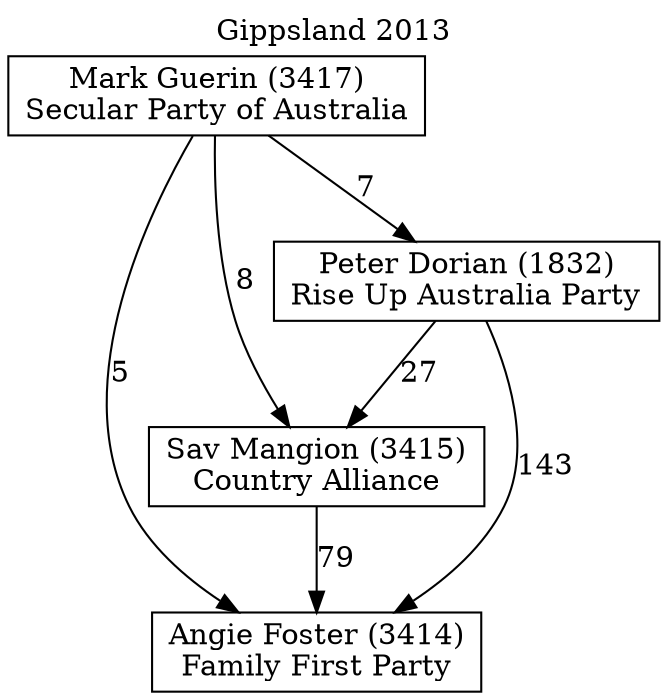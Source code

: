 // House preference flow
digraph "Angie Foster (3414)_Gippsland_2013" {
	graph [label="Gippsland 2013" labelloc=t mclimit=10]
	node [shape=box]
	"Angie Foster (3414)" [label="Angie Foster (3414)
Family First Party"]
	"Sav Mangion (3415)" [label="Sav Mangion (3415)
Country Alliance"]
	"Peter Dorian (1832)" [label="Peter Dorian (1832)
Rise Up Australia Party"]
	"Mark Guerin (3417)" [label="Mark Guerin (3417)
Secular Party of Australia"]
	"Sav Mangion (3415)" -> "Angie Foster (3414)" [label=79]
	"Peter Dorian (1832)" -> "Sav Mangion (3415)" [label=27]
	"Mark Guerin (3417)" -> "Peter Dorian (1832)" [label=7]
	"Peter Dorian (1832)" -> "Angie Foster (3414)" [label=143]
	"Mark Guerin (3417)" -> "Angie Foster (3414)" [label=5]
	"Mark Guerin (3417)" -> "Sav Mangion (3415)" [label=8]
}
